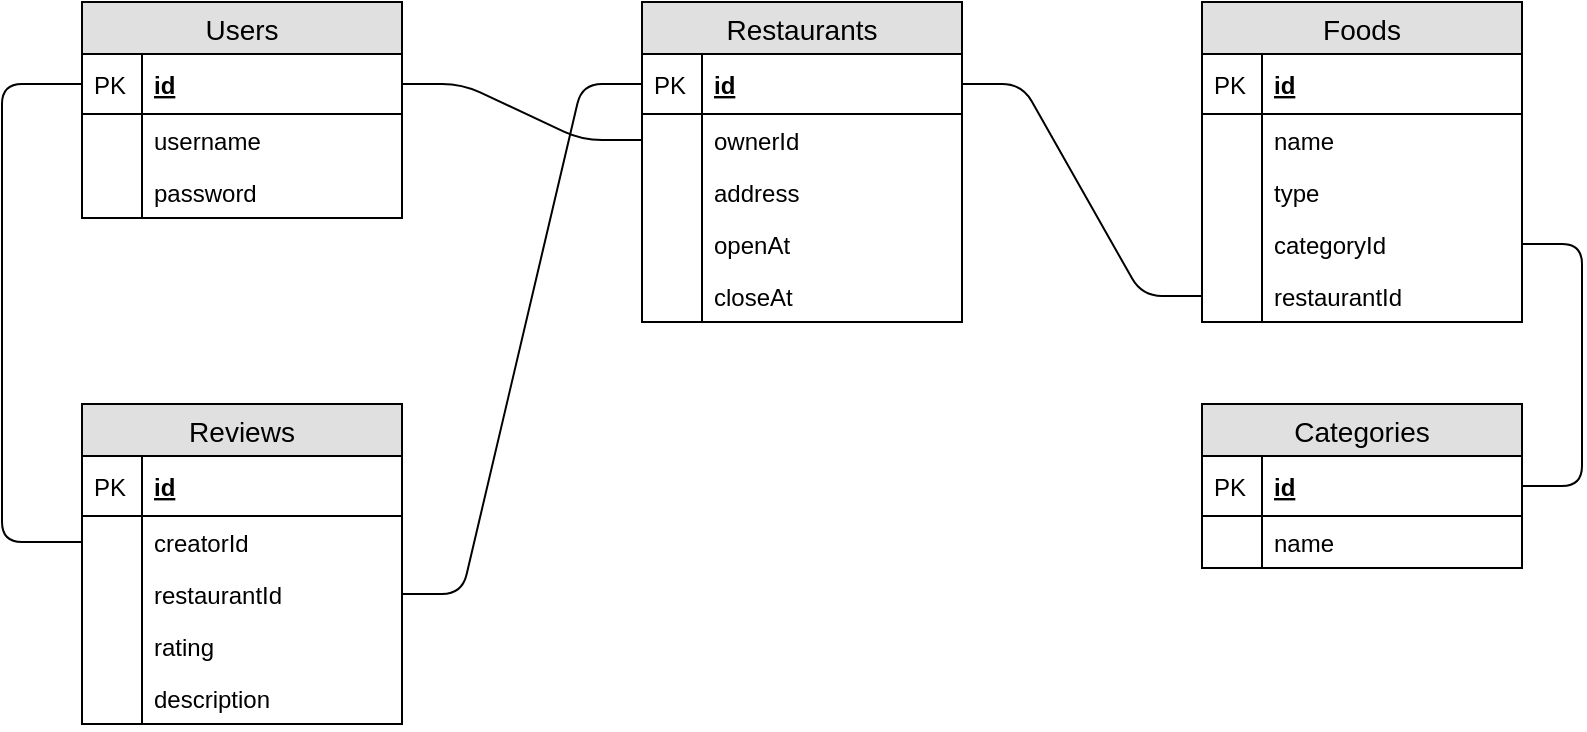 <mxfile version="10.5.7" type="device"><diagram id="VcprAXVP7m6aJwKpdqqz" name="Page-1"><mxGraphModel dx="840" dy="431" grid="1" gridSize="10" guides="1" tooltips="1" connect="1" arrows="1" fold="1" page="1" pageScale="1" pageWidth="850" pageHeight="1100" math="0" shadow="0"><root><mxCell id="0"/><mxCell id="1" parent="0"/><mxCell id="0WkEb5sPn8dcDJTrboSq-1" value="Users" style="swimlane;fontStyle=0;childLayout=stackLayout;horizontal=1;startSize=26;fillColor=#e0e0e0;horizontalStack=0;resizeParent=1;resizeParentMax=0;resizeLast=0;collapsible=1;marginBottom=0;swimlaneFillColor=#ffffff;align=center;fontSize=14;" vertex="1" parent="1"><mxGeometry x="80" y="40" width="160" height="108" as="geometry"/></mxCell><mxCell id="0WkEb5sPn8dcDJTrboSq-2" value="id" style="shape=partialRectangle;top=0;left=0;right=0;bottom=1;align=left;verticalAlign=middle;fillColor=none;spacingLeft=34;spacingRight=4;overflow=hidden;rotatable=0;points=[[0,0.5],[1,0.5]];portConstraint=eastwest;dropTarget=0;fontStyle=5;fontSize=12;" vertex="1" parent="0WkEb5sPn8dcDJTrboSq-1"><mxGeometry y="26" width="160" height="30" as="geometry"/></mxCell><mxCell id="0WkEb5sPn8dcDJTrboSq-3" value="PK" style="shape=partialRectangle;top=0;left=0;bottom=0;fillColor=none;align=left;verticalAlign=middle;spacingLeft=4;spacingRight=4;overflow=hidden;rotatable=0;points=[];portConstraint=eastwest;part=1;fontSize=12;" vertex="1" connectable="0" parent="0WkEb5sPn8dcDJTrboSq-2"><mxGeometry width="30" height="30" as="geometry"/></mxCell><mxCell id="0WkEb5sPn8dcDJTrboSq-4" value="username" style="shape=partialRectangle;top=0;left=0;right=0;bottom=0;align=left;verticalAlign=top;fillColor=none;spacingLeft=34;spacingRight=4;overflow=hidden;rotatable=0;points=[[0,0.5],[1,0.5]];portConstraint=eastwest;dropTarget=0;fontSize=12;" vertex="1" parent="0WkEb5sPn8dcDJTrboSq-1"><mxGeometry y="56" width="160" height="26" as="geometry"/></mxCell><mxCell id="0WkEb5sPn8dcDJTrboSq-5" value="" style="shape=partialRectangle;top=0;left=0;bottom=0;fillColor=none;align=left;verticalAlign=top;spacingLeft=4;spacingRight=4;overflow=hidden;rotatable=0;points=[];portConstraint=eastwest;part=1;fontSize=12;" vertex="1" connectable="0" parent="0WkEb5sPn8dcDJTrboSq-4"><mxGeometry width="30" height="26" as="geometry"/></mxCell><mxCell id="0WkEb5sPn8dcDJTrboSq-6" value="password" style="shape=partialRectangle;top=0;left=0;right=0;bottom=0;align=left;verticalAlign=top;fillColor=none;spacingLeft=34;spacingRight=4;overflow=hidden;rotatable=0;points=[[0,0.5],[1,0.5]];portConstraint=eastwest;dropTarget=0;fontSize=12;" vertex="1" parent="0WkEb5sPn8dcDJTrboSq-1"><mxGeometry y="82" width="160" height="26" as="geometry"/></mxCell><mxCell id="0WkEb5sPn8dcDJTrboSq-7" value="" style="shape=partialRectangle;top=0;left=0;bottom=0;fillColor=none;align=left;verticalAlign=top;spacingLeft=4;spacingRight=4;overflow=hidden;rotatable=0;points=[];portConstraint=eastwest;part=1;fontSize=12;" vertex="1" connectable="0" parent="0WkEb5sPn8dcDJTrboSq-6"><mxGeometry width="30" height="26" as="geometry"/></mxCell><mxCell id="0WkEb5sPn8dcDJTrboSq-14" value="Restaurants" style="swimlane;fontStyle=0;childLayout=stackLayout;horizontal=1;startSize=26;fillColor=#e0e0e0;horizontalStack=0;resizeParent=1;resizeParentMax=0;resizeLast=0;collapsible=1;marginBottom=0;swimlaneFillColor=#ffffff;align=center;fontSize=14;" vertex="1" parent="1"><mxGeometry x="360" y="40" width="160" height="160" as="geometry"/></mxCell><mxCell id="0WkEb5sPn8dcDJTrboSq-15" value="id" style="shape=partialRectangle;top=0;left=0;right=0;bottom=1;align=left;verticalAlign=middle;fillColor=none;spacingLeft=34;spacingRight=4;overflow=hidden;rotatable=0;points=[[0,0.5],[1,0.5]];portConstraint=eastwest;dropTarget=0;fontStyle=5;fontSize=12;" vertex="1" parent="0WkEb5sPn8dcDJTrboSq-14"><mxGeometry y="26" width="160" height="30" as="geometry"/></mxCell><mxCell id="0WkEb5sPn8dcDJTrboSq-16" value="PK" style="shape=partialRectangle;top=0;left=0;bottom=0;fillColor=none;align=left;verticalAlign=middle;spacingLeft=4;spacingRight=4;overflow=hidden;rotatable=0;points=[];portConstraint=eastwest;part=1;fontSize=12;" vertex="1" connectable="0" parent="0WkEb5sPn8dcDJTrboSq-15"><mxGeometry width="30" height="30" as="geometry"/></mxCell><mxCell id="0WkEb5sPn8dcDJTrboSq-17" value="ownerId" style="shape=partialRectangle;top=0;left=0;right=0;bottom=0;align=left;verticalAlign=top;fillColor=none;spacingLeft=34;spacingRight=4;overflow=hidden;rotatable=0;points=[[0,0.5],[1,0.5]];portConstraint=eastwest;dropTarget=0;fontSize=12;" vertex="1" parent="0WkEb5sPn8dcDJTrboSq-14"><mxGeometry y="56" width="160" height="26" as="geometry"/></mxCell><mxCell id="0WkEb5sPn8dcDJTrboSq-18" value="" style="shape=partialRectangle;top=0;left=0;bottom=0;fillColor=none;align=left;verticalAlign=top;spacingLeft=4;spacingRight=4;overflow=hidden;rotatable=0;points=[];portConstraint=eastwest;part=1;fontSize=12;" vertex="1" connectable="0" parent="0WkEb5sPn8dcDJTrboSq-17"><mxGeometry width="30" height="26" as="geometry"/></mxCell><mxCell id="0WkEb5sPn8dcDJTrboSq-19" value="address" style="shape=partialRectangle;top=0;left=0;right=0;bottom=0;align=left;verticalAlign=top;fillColor=none;spacingLeft=34;spacingRight=4;overflow=hidden;rotatable=0;points=[[0,0.5],[1,0.5]];portConstraint=eastwest;dropTarget=0;fontSize=12;" vertex="1" parent="0WkEb5sPn8dcDJTrboSq-14"><mxGeometry y="82" width="160" height="26" as="geometry"/></mxCell><mxCell id="0WkEb5sPn8dcDJTrboSq-20" value="" style="shape=partialRectangle;top=0;left=0;bottom=0;fillColor=none;align=left;verticalAlign=top;spacingLeft=4;spacingRight=4;overflow=hidden;rotatable=0;points=[];portConstraint=eastwest;part=1;fontSize=12;" vertex="1" connectable="0" parent="0WkEb5sPn8dcDJTrboSq-19"><mxGeometry width="30" height="26" as="geometry"/></mxCell><mxCell id="0WkEb5sPn8dcDJTrboSq-21" value="openAt" style="shape=partialRectangle;top=0;left=0;right=0;bottom=0;align=left;verticalAlign=top;fillColor=none;spacingLeft=34;spacingRight=4;overflow=hidden;rotatable=0;points=[[0,0.5],[1,0.5]];portConstraint=eastwest;dropTarget=0;fontSize=12;" vertex="1" parent="0WkEb5sPn8dcDJTrboSq-14"><mxGeometry y="108" width="160" height="26" as="geometry"/></mxCell><mxCell id="0WkEb5sPn8dcDJTrboSq-22" value="" style="shape=partialRectangle;top=0;left=0;bottom=0;fillColor=none;align=left;verticalAlign=top;spacingLeft=4;spacingRight=4;overflow=hidden;rotatable=0;points=[];portConstraint=eastwest;part=1;fontSize=12;" vertex="1" connectable="0" parent="0WkEb5sPn8dcDJTrboSq-21"><mxGeometry width="30" height="26" as="geometry"/></mxCell><mxCell id="0WkEb5sPn8dcDJTrboSq-25" value="closeAt" style="shape=partialRectangle;top=0;left=0;right=0;bottom=0;align=left;verticalAlign=top;fillColor=none;spacingLeft=34;spacingRight=4;overflow=hidden;rotatable=0;points=[[0,0.5],[1,0.5]];portConstraint=eastwest;dropTarget=0;fontSize=12;" vertex="1" parent="0WkEb5sPn8dcDJTrboSq-14"><mxGeometry y="134" width="160" height="26" as="geometry"/></mxCell><mxCell id="0WkEb5sPn8dcDJTrboSq-26" value="" style="shape=partialRectangle;top=0;left=0;bottom=0;fillColor=none;align=left;verticalAlign=top;spacingLeft=4;spacingRight=4;overflow=hidden;rotatable=0;points=[];portConstraint=eastwest;part=1;fontSize=12;" vertex="1" connectable="0" parent="0WkEb5sPn8dcDJTrboSq-25"><mxGeometry width="30" height="26" as="geometry"/></mxCell><mxCell id="0WkEb5sPn8dcDJTrboSq-27" value="Foods" style="swimlane;fontStyle=0;childLayout=stackLayout;horizontal=1;startSize=26;fillColor=#e0e0e0;horizontalStack=0;resizeParent=1;resizeParentMax=0;resizeLast=0;collapsible=1;marginBottom=0;swimlaneFillColor=#ffffff;align=center;fontSize=14;" vertex="1" parent="1"><mxGeometry x="640" y="40" width="160" height="160" as="geometry"/></mxCell><mxCell id="0WkEb5sPn8dcDJTrboSq-28" value="id" style="shape=partialRectangle;top=0;left=0;right=0;bottom=1;align=left;verticalAlign=middle;fillColor=none;spacingLeft=34;spacingRight=4;overflow=hidden;rotatable=0;points=[[0,0.5],[1,0.5]];portConstraint=eastwest;dropTarget=0;fontStyle=5;fontSize=12;" vertex="1" parent="0WkEb5sPn8dcDJTrboSq-27"><mxGeometry y="26" width="160" height="30" as="geometry"/></mxCell><mxCell id="0WkEb5sPn8dcDJTrboSq-29" value="PK" style="shape=partialRectangle;top=0;left=0;bottom=0;fillColor=none;align=left;verticalAlign=middle;spacingLeft=4;spacingRight=4;overflow=hidden;rotatable=0;points=[];portConstraint=eastwest;part=1;fontSize=12;" vertex="1" connectable="0" parent="0WkEb5sPn8dcDJTrboSq-28"><mxGeometry width="30" height="30" as="geometry"/></mxCell><mxCell id="0WkEb5sPn8dcDJTrboSq-30" value="name" style="shape=partialRectangle;top=0;left=0;right=0;bottom=0;align=left;verticalAlign=top;fillColor=none;spacingLeft=34;spacingRight=4;overflow=hidden;rotatable=0;points=[[0,0.5],[1,0.5]];portConstraint=eastwest;dropTarget=0;fontSize=12;" vertex="1" parent="0WkEb5sPn8dcDJTrboSq-27"><mxGeometry y="56" width="160" height="26" as="geometry"/></mxCell><mxCell id="0WkEb5sPn8dcDJTrboSq-31" value="" style="shape=partialRectangle;top=0;left=0;bottom=0;fillColor=none;align=left;verticalAlign=top;spacingLeft=4;spacingRight=4;overflow=hidden;rotatable=0;points=[];portConstraint=eastwest;part=1;fontSize=12;" vertex="1" connectable="0" parent="0WkEb5sPn8dcDJTrboSq-30"><mxGeometry width="30" height="26" as="geometry"/></mxCell><mxCell id="0WkEb5sPn8dcDJTrboSq-32" value="type" style="shape=partialRectangle;top=0;left=0;right=0;bottom=0;align=left;verticalAlign=top;fillColor=none;spacingLeft=34;spacingRight=4;overflow=hidden;rotatable=0;points=[[0,0.5],[1,0.5]];portConstraint=eastwest;dropTarget=0;fontSize=12;" vertex="1" parent="0WkEb5sPn8dcDJTrboSq-27"><mxGeometry y="82" width="160" height="26" as="geometry"/></mxCell><mxCell id="0WkEb5sPn8dcDJTrboSq-33" value="" style="shape=partialRectangle;top=0;left=0;bottom=0;fillColor=none;align=left;verticalAlign=top;spacingLeft=4;spacingRight=4;overflow=hidden;rotatable=0;points=[];portConstraint=eastwest;part=1;fontSize=12;" vertex="1" connectable="0" parent="0WkEb5sPn8dcDJTrboSq-32"><mxGeometry width="30" height="26" as="geometry"/></mxCell><mxCell id="0WkEb5sPn8dcDJTrboSq-34" value="categoryId" style="shape=partialRectangle;top=0;left=0;right=0;bottom=0;align=left;verticalAlign=top;fillColor=none;spacingLeft=34;spacingRight=4;overflow=hidden;rotatable=0;points=[[0,0.5],[1,0.5]];portConstraint=eastwest;dropTarget=0;fontSize=12;" vertex="1" parent="0WkEb5sPn8dcDJTrboSq-27"><mxGeometry y="108" width="160" height="26" as="geometry"/></mxCell><mxCell id="0WkEb5sPn8dcDJTrboSq-35" value="" style="shape=partialRectangle;top=0;left=0;bottom=0;fillColor=none;align=left;verticalAlign=top;spacingLeft=4;spacingRight=4;overflow=hidden;rotatable=0;points=[];portConstraint=eastwest;part=1;fontSize=12;" vertex="1" connectable="0" parent="0WkEb5sPn8dcDJTrboSq-34"><mxGeometry width="30" height="26" as="geometry"/></mxCell><mxCell id="0WkEb5sPn8dcDJTrboSq-66" value="restaurantId" style="shape=partialRectangle;top=0;left=0;right=0;bottom=0;align=left;verticalAlign=top;fillColor=none;spacingLeft=34;spacingRight=4;overflow=hidden;rotatable=0;points=[[0,0.5],[1,0.5]];portConstraint=eastwest;dropTarget=0;fontSize=12;" vertex="1" parent="0WkEb5sPn8dcDJTrboSq-27"><mxGeometry y="134" width="160" height="26" as="geometry"/></mxCell><mxCell id="0WkEb5sPn8dcDJTrboSq-67" value="" style="shape=partialRectangle;top=0;left=0;bottom=0;fillColor=none;align=left;verticalAlign=top;spacingLeft=4;spacingRight=4;overflow=hidden;rotatable=0;points=[];portConstraint=eastwest;part=1;fontSize=12;" vertex="1" connectable="0" parent="0WkEb5sPn8dcDJTrboSq-66"><mxGeometry width="30" height="26" as="geometry"/></mxCell><mxCell id="0WkEb5sPn8dcDJTrboSq-38" value="Reviews" style="swimlane;fontStyle=0;childLayout=stackLayout;horizontal=1;startSize=26;fillColor=#e0e0e0;horizontalStack=0;resizeParent=1;resizeParentMax=0;resizeLast=0;collapsible=1;marginBottom=0;swimlaneFillColor=#ffffff;align=center;fontSize=14;" vertex="1" parent="1"><mxGeometry x="80" y="241" width="160" height="160" as="geometry"/></mxCell><mxCell id="0WkEb5sPn8dcDJTrboSq-39" value="id" style="shape=partialRectangle;top=0;left=0;right=0;bottom=1;align=left;verticalAlign=middle;fillColor=none;spacingLeft=34;spacingRight=4;overflow=hidden;rotatable=0;points=[[0,0.5],[1,0.5]];portConstraint=eastwest;dropTarget=0;fontStyle=5;fontSize=12;" vertex="1" parent="0WkEb5sPn8dcDJTrboSq-38"><mxGeometry y="26" width="160" height="30" as="geometry"/></mxCell><mxCell id="0WkEb5sPn8dcDJTrboSq-40" value="PK" style="shape=partialRectangle;top=0;left=0;bottom=0;fillColor=none;align=left;verticalAlign=middle;spacingLeft=4;spacingRight=4;overflow=hidden;rotatable=0;points=[];portConstraint=eastwest;part=1;fontSize=12;" vertex="1" connectable="0" parent="0WkEb5sPn8dcDJTrboSq-39"><mxGeometry width="30" height="30" as="geometry"/></mxCell><mxCell id="0WkEb5sPn8dcDJTrboSq-41" value="creatorId" style="shape=partialRectangle;top=0;left=0;right=0;bottom=0;align=left;verticalAlign=top;fillColor=none;spacingLeft=34;spacingRight=4;overflow=hidden;rotatable=0;points=[[0,0.5],[1,0.5]];portConstraint=eastwest;dropTarget=0;fontSize=12;" vertex="1" parent="0WkEb5sPn8dcDJTrboSq-38"><mxGeometry y="56" width="160" height="26" as="geometry"/></mxCell><mxCell id="0WkEb5sPn8dcDJTrboSq-42" value="" style="shape=partialRectangle;top=0;left=0;bottom=0;fillColor=none;align=left;verticalAlign=top;spacingLeft=4;spacingRight=4;overflow=hidden;rotatable=0;points=[];portConstraint=eastwest;part=1;fontSize=12;" vertex="1" connectable="0" parent="0WkEb5sPn8dcDJTrboSq-41"><mxGeometry width="30" height="26" as="geometry"/></mxCell><mxCell id="0WkEb5sPn8dcDJTrboSq-43" value="restaurantId" style="shape=partialRectangle;top=0;left=0;right=0;bottom=0;align=left;verticalAlign=top;fillColor=none;spacingLeft=34;spacingRight=4;overflow=hidden;rotatable=0;points=[[0,0.5],[1,0.5]];portConstraint=eastwest;dropTarget=0;fontSize=12;" vertex="1" parent="0WkEb5sPn8dcDJTrboSq-38"><mxGeometry y="82" width="160" height="26" as="geometry"/></mxCell><mxCell id="0WkEb5sPn8dcDJTrboSq-44" value="" style="shape=partialRectangle;top=0;left=0;bottom=0;fillColor=none;align=left;verticalAlign=top;spacingLeft=4;spacingRight=4;overflow=hidden;rotatable=0;points=[];portConstraint=eastwest;part=1;fontSize=12;" vertex="1" connectable="0" parent="0WkEb5sPn8dcDJTrboSq-43"><mxGeometry width="30" height="26" as="geometry"/></mxCell><mxCell id="0WkEb5sPn8dcDJTrboSq-45" value="rating" style="shape=partialRectangle;top=0;left=0;right=0;bottom=0;align=left;verticalAlign=top;fillColor=none;spacingLeft=34;spacingRight=4;overflow=hidden;rotatable=0;points=[[0,0.5],[1,0.5]];portConstraint=eastwest;dropTarget=0;fontSize=12;" vertex="1" parent="0WkEb5sPn8dcDJTrboSq-38"><mxGeometry y="108" width="160" height="26" as="geometry"/></mxCell><mxCell id="0WkEb5sPn8dcDJTrboSq-46" value="" style="shape=partialRectangle;top=0;left=0;bottom=0;fillColor=none;align=left;verticalAlign=top;spacingLeft=4;spacingRight=4;overflow=hidden;rotatable=0;points=[];portConstraint=eastwest;part=1;fontSize=12;" vertex="1" connectable="0" parent="0WkEb5sPn8dcDJTrboSq-45"><mxGeometry width="30" height="26" as="geometry"/></mxCell><mxCell id="0WkEb5sPn8dcDJTrboSq-49" value="description" style="shape=partialRectangle;top=0;left=0;right=0;bottom=0;align=left;verticalAlign=top;fillColor=none;spacingLeft=34;spacingRight=4;overflow=hidden;rotatable=0;points=[[0,0.5],[1,0.5]];portConstraint=eastwest;dropTarget=0;fontSize=12;" vertex="1" parent="0WkEb5sPn8dcDJTrboSq-38"><mxGeometry y="134" width="160" height="26" as="geometry"/></mxCell><mxCell id="0WkEb5sPn8dcDJTrboSq-50" value="" style="shape=partialRectangle;top=0;left=0;bottom=0;fillColor=none;align=left;verticalAlign=top;spacingLeft=4;spacingRight=4;overflow=hidden;rotatable=0;points=[];portConstraint=eastwest;part=1;fontSize=12;" vertex="1" connectable="0" parent="0WkEb5sPn8dcDJTrboSq-49"><mxGeometry width="30" height="26" as="geometry"/></mxCell><mxCell id="0WkEb5sPn8dcDJTrboSq-51" value="" style="edgeStyle=entityRelationEdgeStyle;fontSize=12;html=1;endArrow=none;endFill=0;startArrow=none;startFill=0;" edge="1" parent="1" source="0WkEb5sPn8dcDJTrboSq-2" target="0WkEb5sPn8dcDJTrboSq-17"><mxGeometry width="100" height="100" relative="1" as="geometry"><mxPoint x="270" y="360" as="sourcePoint"/><mxPoint x="370" y="260" as="targetPoint"/></mxGeometry></mxCell><mxCell id="0WkEb5sPn8dcDJTrboSq-52" value="Categories" style="swimlane;fontStyle=0;childLayout=stackLayout;horizontal=1;startSize=26;fillColor=#e0e0e0;horizontalStack=0;resizeParent=1;resizeParentMax=0;resizeLast=0;collapsible=1;marginBottom=0;swimlaneFillColor=#ffffff;align=center;fontSize=14;" vertex="1" parent="1"><mxGeometry x="640" y="241" width="160" height="82" as="geometry"/></mxCell><mxCell id="0WkEb5sPn8dcDJTrboSq-53" value="id" style="shape=partialRectangle;top=0;left=0;right=0;bottom=1;align=left;verticalAlign=middle;fillColor=none;spacingLeft=34;spacingRight=4;overflow=hidden;rotatable=0;points=[[0,0.5],[1,0.5]];portConstraint=eastwest;dropTarget=0;fontStyle=5;fontSize=12;" vertex="1" parent="0WkEb5sPn8dcDJTrboSq-52"><mxGeometry y="26" width="160" height="30" as="geometry"/></mxCell><mxCell id="0WkEb5sPn8dcDJTrboSq-54" value="PK" style="shape=partialRectangle;top=0;left=0;bottom=0;fillColor=none;align=left;verticalAlign=middle;spacingLeft=4;spacingRight=4;overflow=hidden;rotatable=0;points=[];portConstraint=eastwest;part=1;fontSize=12;" vertex="1" connectable="0" parent="0WkEb5sPn8dcDJTrboSq-53"><mxGeometry width="30" height="30" as="geometry"/></mxCell><mxCell id="0WkEb5sPn8dcDJTrboSq-55" value="name" style="shape=partialRectangle;top=0;left=0;right=0;bottom=0;align=left;verticalAlign=top;fillColor=none;spacingLeft=34;spacingRight=4;overflow=hidden;rotatable=0;points=[[0,0.5],[1,0.5]];portConstraint=eastwest;dropTarget=0;fontSize=12;" vertex="1" parent="0WkEb5sPn8dcDJTrboSq-52"><mxGeometry y="56" width="160" height="26" as="geometry"/></mxCell><mxCell id="0WkEb5sPn8dcDJTrboSq-56" value="" style="shape=partialRectangle;top=0;left=0;bottom=0;fillColor=none;align=left;verticalAlign=top;spacingLeft=4;spacingRight=4;overflow=hidden;rotatable=0;points=[];portConstraint=eastwest;part=1;fontSize=12;" vertex="1" connectable="0" parent="0WkEb5sPn8dcDJTrboSq-55"><mxGeometry width="30" height="26" as="geometry"/></mxCell><mxCell id="0WkEb5sPn8dcDJTrboSq-64" value="" style="edgeStyle=entityRelationEdgeStyle;fontSize=12;html=1;endArrow=none;endFill=0;" edge="1" parent="1" source="0WkEb5sPn8dcDJTrboSq-15" target="0WkEb5sPn8dcDJTrboSq-66"><mxGeometry width="100" height="100" relative="1" as="geometry"><mxPoint x="340" y="354" as="sourcePoint"/><mxPoint x="440" y="254" as="targetPoint"/></mxGeometry></mxCell><mxCell id="0WkEb5sPn8dcDJTrboSq-68" value="" style="edgeStyle=entityRelationEdgeStyle;fontSize=12;html=1;endArrow=none;endFill=0;" edge="1" parent="1" source="0WkEb5sPn8dcDJTrboSq-53" target="0WkEb5sPn8dcDJTrboSq-34"><mxGeometry width="100" height="100" relative="1" as="geometry"><mxPoint x="350" y="370" as="sourcePoint"/><mxPoint x="450" y="270" as="targetPoint"/></mxGeometry></mxCell><mxCell id="0WkEb5sPn8dcDJTrboSq-70" value="" style="edgeStyle=orthogonalEdgeStyle;fontSize=12;html=1;endArrow=none;endFill=0;" edge="1" parent="1" source="0WkEb5sPn8dcDJTrboSq-41" target="0WkEb5sPn8dcDJTrboSq-2"><mxGeometry width="100" height="100" relative="1" as="geometry"><mxPoint x="80" y="520" as="sourcePoint"/><mxPoint x="180" y="420" as="targetPoint"/><Array as="points"><mxPoint x="40" y="310"/><mxPoint x="40" y="81"/></Array></mxGeometry></mxCell><mxCell id="0WkEb5sPn8dcDJTrboSq-71" value="" style="edgeStyle=entityRelationEdgeStyle;fontSize=12;html=1;endArrow=none;endFill=0;" edge="1" parent="1" source="0WkEb5sPn8dcDJTrboSq-43" target="0WkEb5sPn8dcDJTrboSq-15"><mxGeometry width="100" height="100" relative="1" as="geometry"><mxPoint x="300" y="380" as="sourcePoint"/><mxPoint x="400" y="280" as="targetPoint"/></mxGeometry></mxCell></root></mxGraphModel></diagram></mxfile>